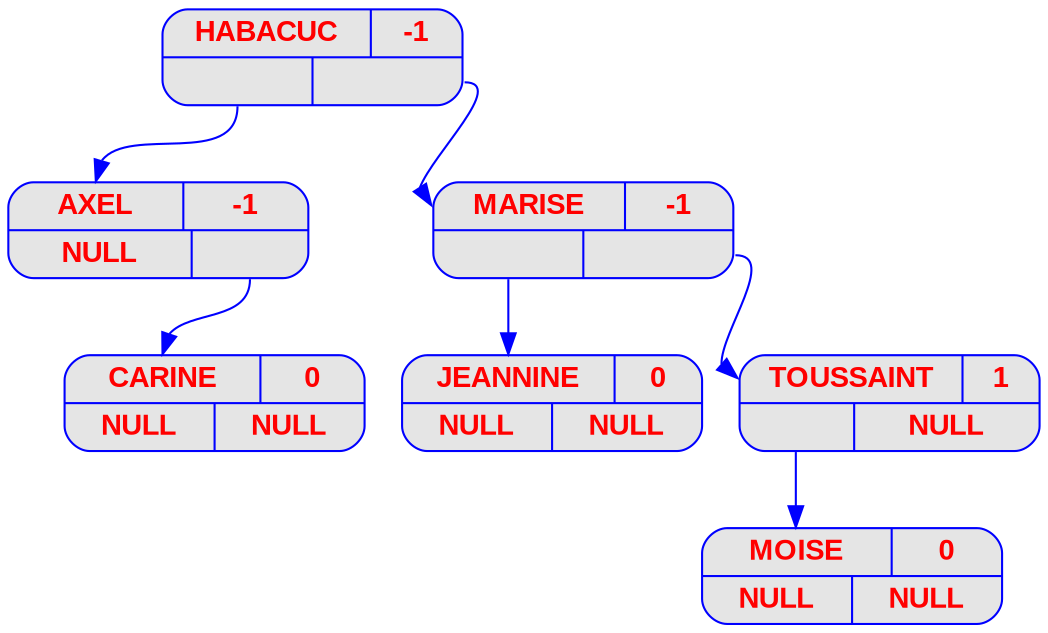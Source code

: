 digraph displayAVL {
	node [
		fontname  = "Arial bold" 
		fontsize  = "14"
		fontcolor = "red"
		style     = "rounded, filled"
		shape     = "record"
		fillcolor = "grey90"
		color     = "blue"
		width     = "2"
	]

	edge [
		color     = "blue"
	]

	"HABACUC" [label = "{{<nom> HABACUC | <bal> -1 } | { <g> | <d>}}"];
	"HABACUC":g -> "AXEL":nom;
	"AXEL" [label = "{{<nom> AXEL | <bal> -1 } | { <g> | <d>}}"];
	"AXEL" [label = "{{<nom> AXEL | <bal> -1 }| { <g> NULL | <d> }}"];
	"AXEL":d -> "CARINE":nom;
	"CARINE" [label = "{{<nom> CARINE | <bal> 0 } | { <g> | <d>}}"];
	"CARINE" [label = "{{<nom> CARINE | <bal> 0 }| { <g> NULL | <d> NULL}}"];
	"HABACUC":d -> "MARISE":nom;
	"MARISE" [label = "{{<nom> MARISE | <bal> -1 } | { <g> | <d>}}"];
	"MARISE":g -> "JEANNINE":nom;
	"JEANNINE" [label = "{{<nom> JEANNINE | <bal> 0 } | { <g> | <d>}}"];
	"JEANNINE" [label = "{{<nom> JEANNINE | <bal> 0 }| { <g> NULL | <d> NULL}}"];
	"MARISE":d -> "TOUSSAINT":nom;
	"TOUSSAINT" [label = "{{<nom> TOUSSAINT | <bal> 1 } | { <g> | <d>}}"];
	"TOUSSAINT" [label = "{{<nom> TOUSSAINT | <bal> 1 }| { <g> | <d> NULL}}"];
	"TOUSSAINT":g -> "MOISE":nom;
	"MOISE" [label = "{{<nom> MOISE | <bal> 0 } | { <g> | <d>}}"];
	"MOISE" [label = "{{<nom> MOISE | <bal> 0 }| { <g> NULL | <d> NULL}}"];
}
